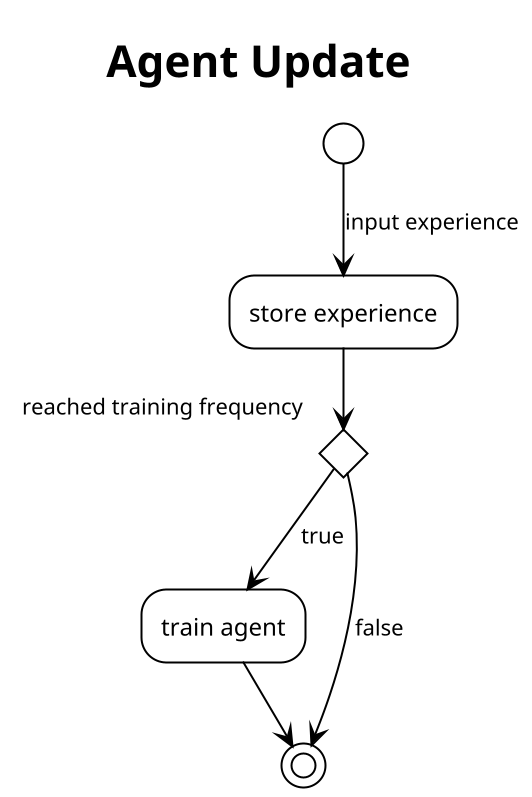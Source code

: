 @startuml Agent Update

!theme plain
skinparam backgroundColor #FFFFFF
scale 2
title Agent Update

(*) --> [input experience] "store experience"
if "reached training frequency" then
--> [true] "train agent"
--> (*)
else
--> [false] (*)

@enduml